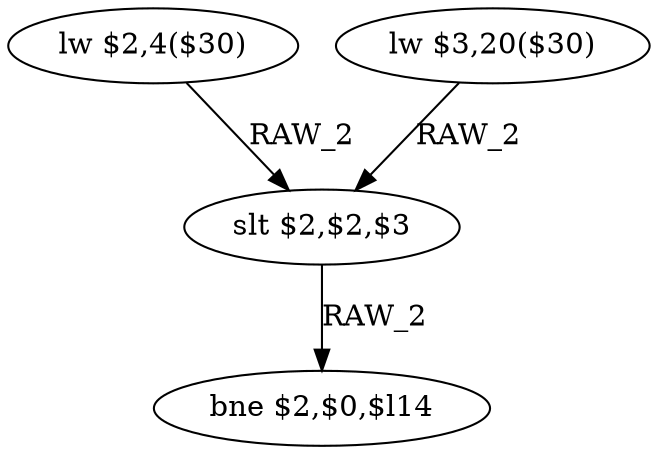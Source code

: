 digraph G1 {
node [shape = ellipse];
i0 [label = "lw $2,4($30)"] ;
i0 ->  i2 [label= "RAW_2"];
i2 [label = "slt $2,$2,$3"] ;
i2 ->  i3 [label= "RAW_2"];
i3 [label = "bne $2,$0,$l14"] ;
i1 [label = "lw $3,20($30)"] ;
i1 ->  i2 [label= "RAW_2"];
}
